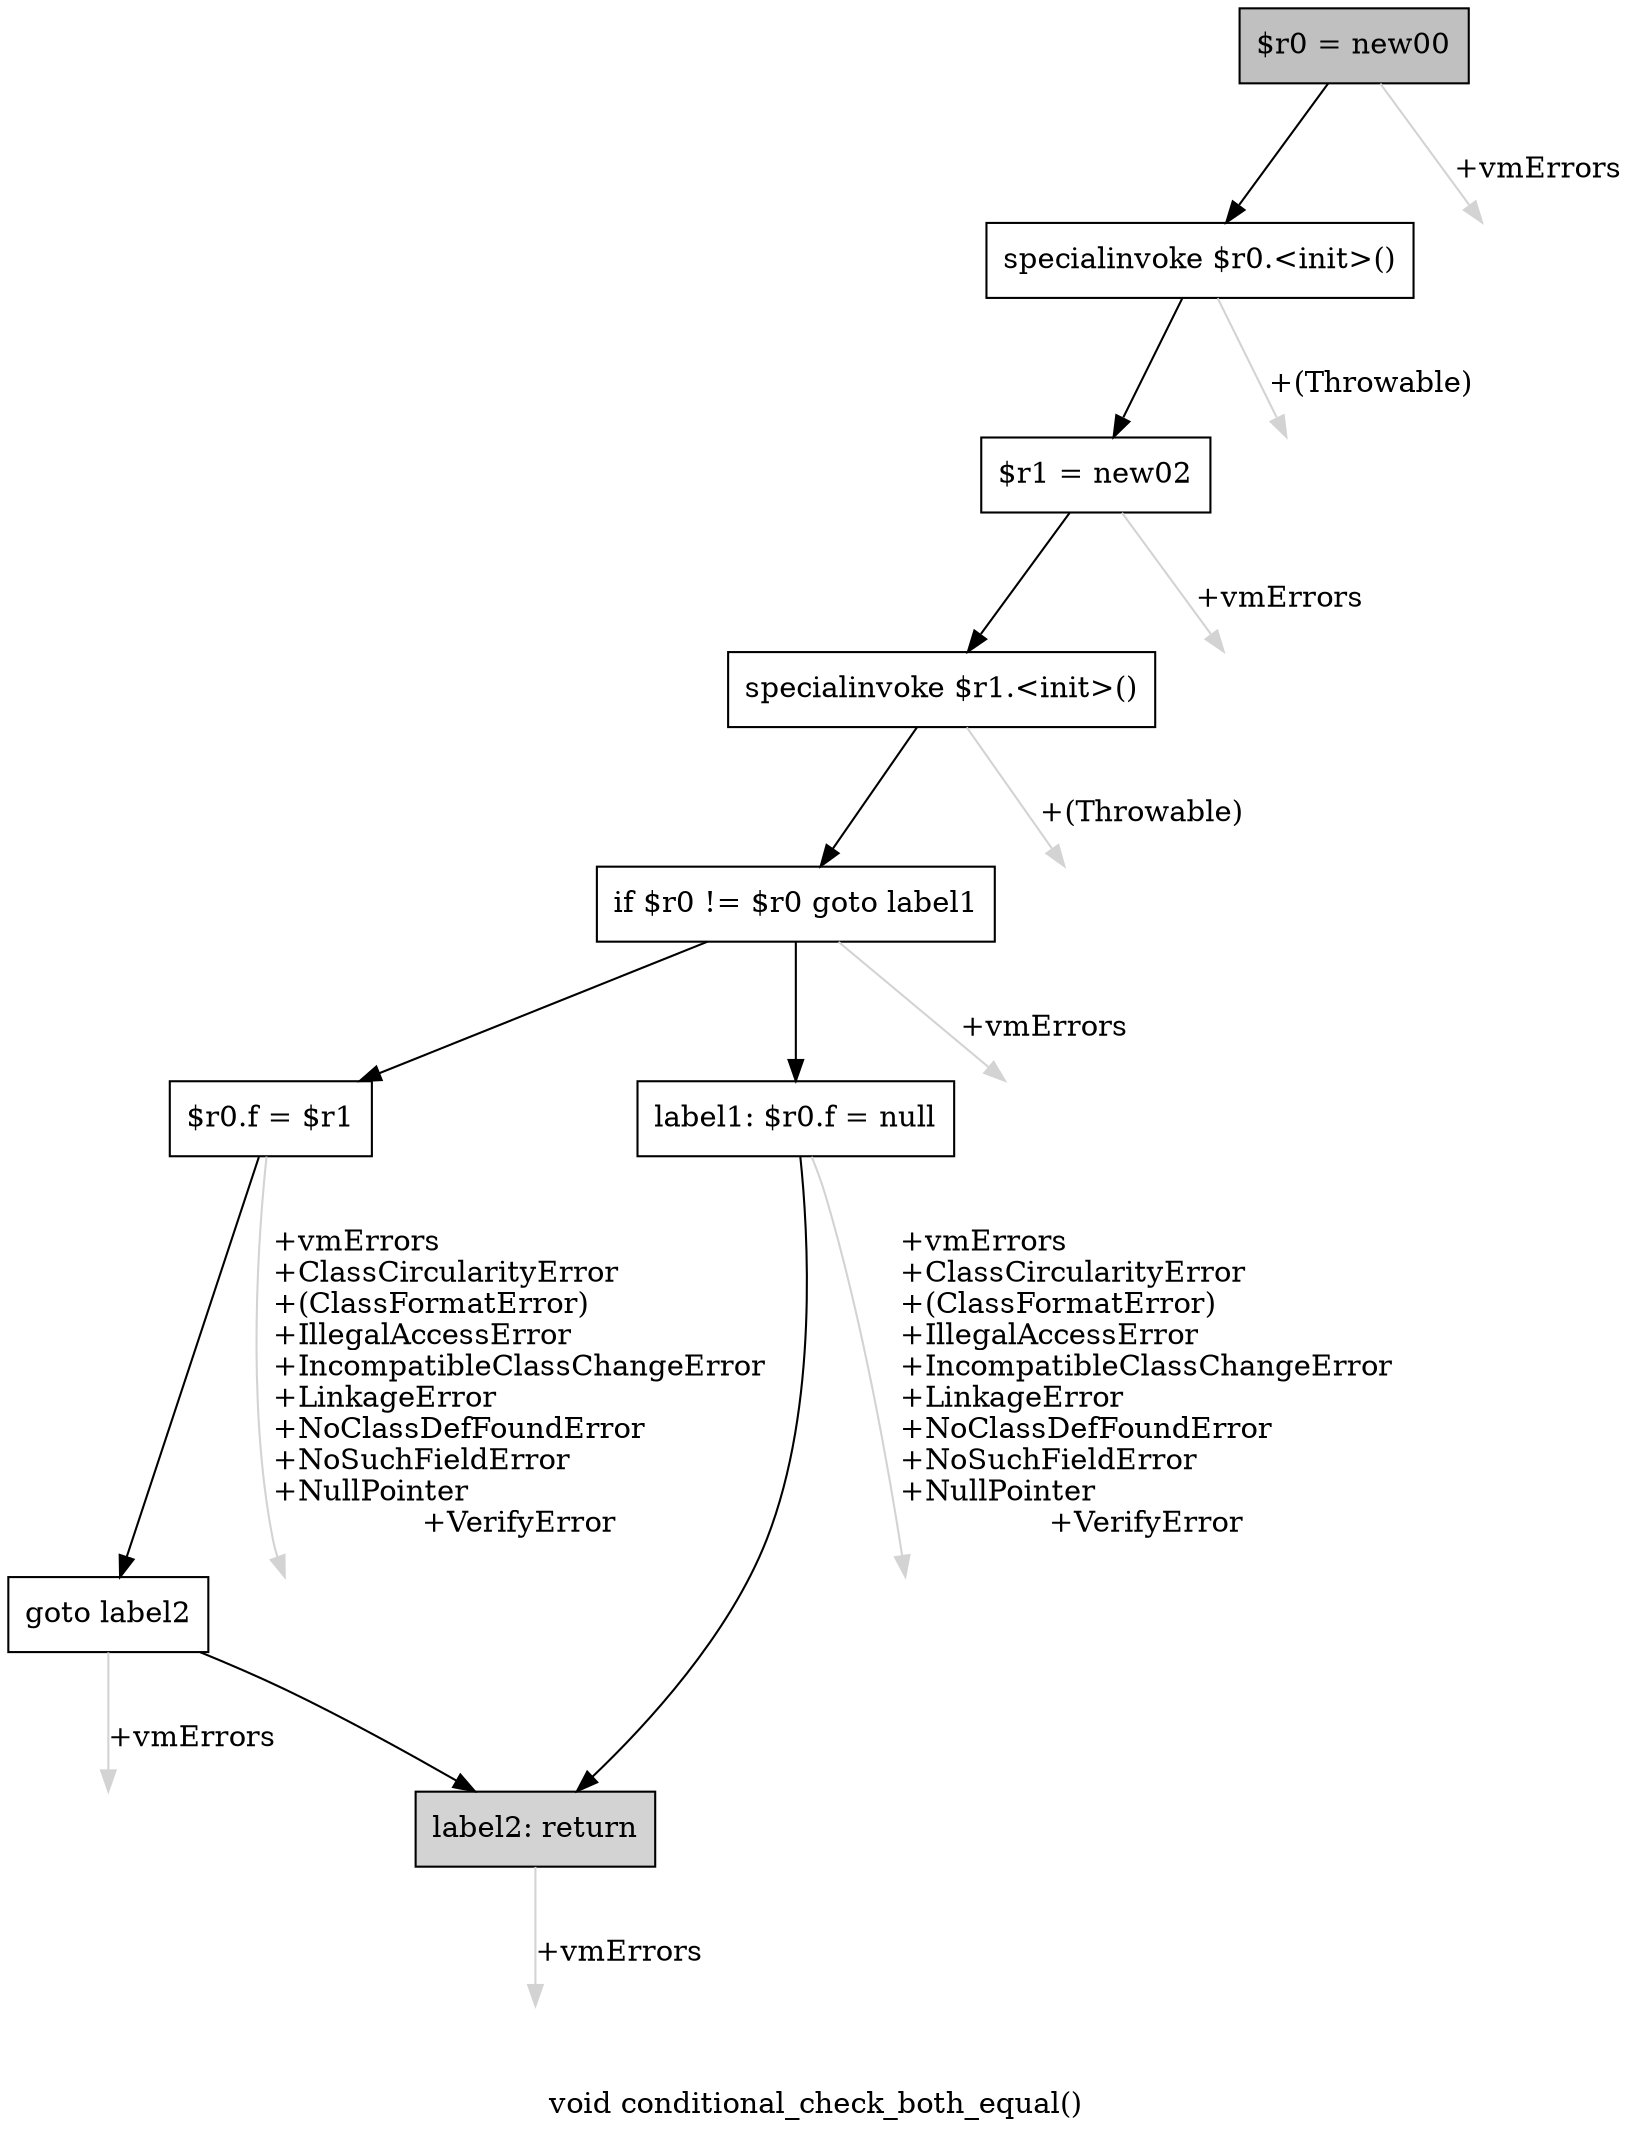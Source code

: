 digraph "void conditional_check_both_equal()" {
    label="void conditional_check_both_equal()";
    node [shape=box];
    "0" [style=filled,fillcolor=gray,label="$r0 = new00",];
    "1" [label="specialinvoke $r0.<init>()",];
    "0"->"1" [color=black,];
    "9" [style=invis,label="Esc",];
    "0"->"9" [color=lightgray,label="\l+vmErrors",];
    "2" [label="$r1 = new02",];
    "1"->"2" [color=black,];
    "10" [style=invis,label="Esc",];
    "1"->"10" [color=lightgray,label="\l+(Throwable)",];
    "3" [label="specialinvoke $r1.<init>()",];
    "2"->"3" [color=black,];
    "11" [style=invis,label="Esc",];
    "2"->"11" [color=lightgray,label="\l+vmErrors",];
    "4" [label="if $r0 != $r0 goto label1",];
    "3"->"4" [color=black,];
    "12" [style=invis,label="Esc",];
    "3"->"12" [color=lightgray,label="\l+(Throwable)",];
    "5" [label="$r0.f = $r1",];
    "4"->"5" [color=black,];
    "7" [label="label1: $r0.f = null",];
    "4"->"7" [color=black,];
    "13" [style=invis,label="Esc",];
    "4"->"13" [color=lightgray,label="\l+vmErrors",];
    "6" [label="goto label2",];
    "5"->"6" [color=black,];
    "14" [style=invis,label="Esc",];
    "5"->"14" [color=lightgray,label="\l+vmErrors\l+ClassCircularityError\l+(ClassFormatError)\l+IllegalAccessError\l+IncompatibleClassChangeError\l+LinkageError\l+NoClassDefFoundError\l+NoSuchFieldError\l+NullPointer\l+VerifyError",];
    "8" [style=filled,fillcolor=lightgray,label="label2: return",];
    "6"->"8" [color=black,];
    "15" [style=invis,label="Esc",];
    "6"->"15" [color=lightgray,label="\l+vmErrors",];
    "7"->"8" [color=black,];
    "16" [style=invis,label="Esc",];
    "7"->"16" [color=lightgray,label="\l+vmErrors\l+ClassCircularityError\l+(ClassFormatError)\l+IllegalAccessError\l+IncompatibleClassChangeError\l+LinkageError\l+NoClassDefFoundError\l+NoSuchFieldError\l+NullPointer\l+VerifyError",];
    "17" [style=invis,label="Esc",];
    "8"->"17" [color=lightgray,label="\l+vmErrors",];
}
